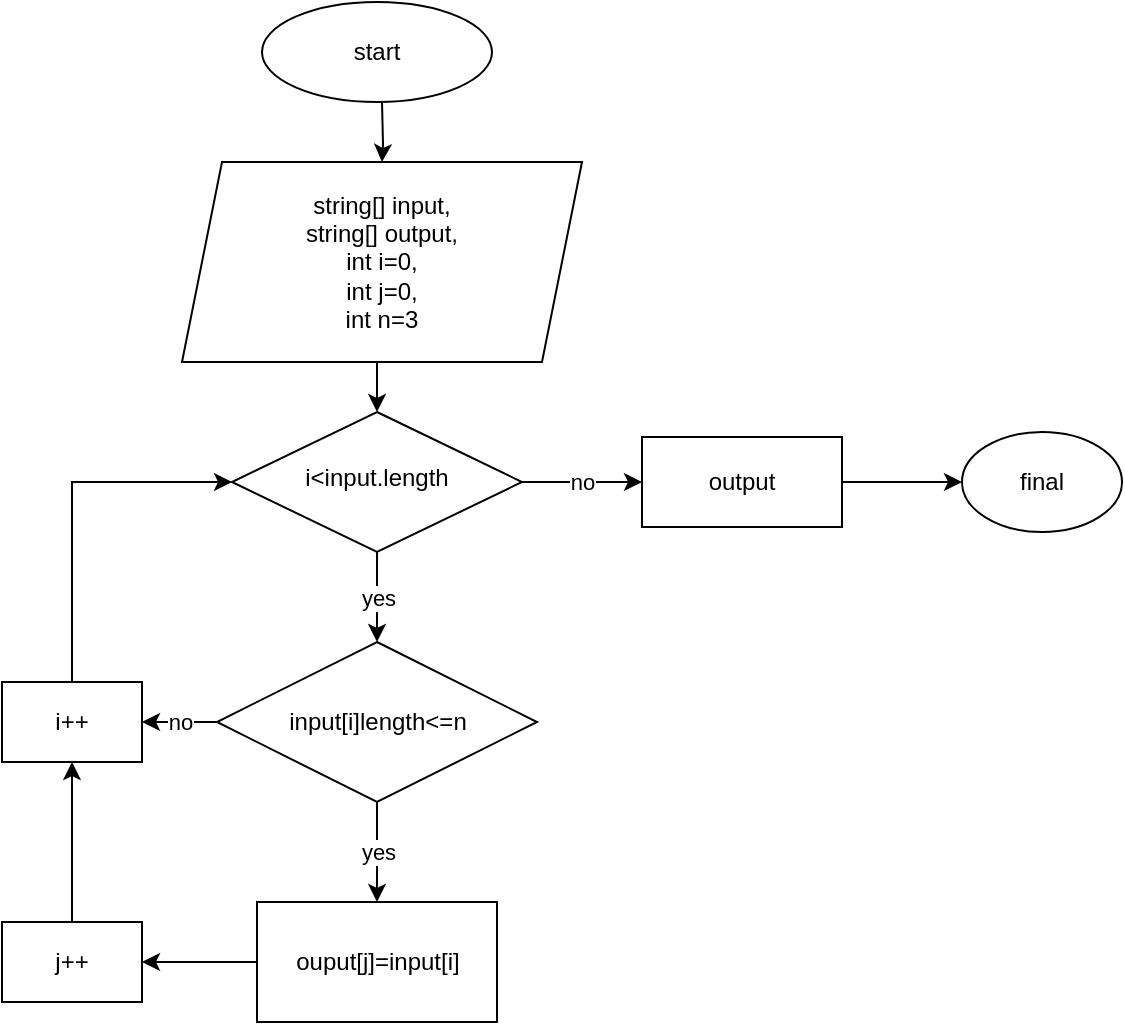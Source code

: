 <mxfile>
    <diagram id="C5RBs43oDa-KdzZeNtuy" name="Page-1">
        <mxGraphModel dx="564" dy="174" grid="1" gridSize="10" guides="1" tooltips="1" connect="1" arrows="1" fold="1" page="1" pageScale="1" pageWidth="827" pageHeight="1169" math="0" shadow="0">
            <root>
                <mxCell id="WIyWlLk6GJQsqaUBKTNV-0"/>
                <mxCell id="WIyWlLk6GJQsqaUBKTNV-1" parent="WIyWlLk6GJQsqaUBKTNV-0"/>
                <mxCell id="kpmRjgLaAA5xpJmhZt6U-2" value="" style="edgeStyle=orthogonalEdgeStyle;rounded=0;orthogonalLoop=1;jettySize=auto;html=1;" parent="WIyWlLk6GJQsqaUBKTNV-1" target="kpmRjgLaAA5xpJmhZt6U-0" edge="1">
                    <mxGeometry relative="1" as="geometry">
                        <mxPoint x="220" y="120" as="sourcePoint"/>
                    </mxGeometry>
                </mxCell>
                <mxCell id="kpmRjgLaAA5xpJmhZt6U-9" value="yes&lt;br&gt;" style="edgeStyle=orthogonalEdgeStyle;rounded=0;orthogonalLoop=1;jettySize=auto;html=1;" parent="WIyWlLk6GJQsqaUBKTNV-1" source="WIyWlLk6GJQsqaUBKTNV-10" target="kpmRjgLaAA5xpJmhZt6U-7" edge="1">
                    <mxGeometry relative="1" as="geometry"/>
                </mxCell>
                <mxCell id="kpmRjgLaAA5xpJmhZt6U-10" value="no" style="edgeStyle=orthogonalEdgeStyle;rounded=0;orthogonalLoop=1;jettySize=auto;html=1;entryX=0;entryY=0.5;entryDx=0;entryDy=0;" parent="WIyWlLk6GJQsqaUBKTNV-1" source="WIyWlLk6GJQsqaUBKTNV-10" target="kpmRjgLaAA5xpJmhZt6U-19" edge="1">
                    <mxGeometry relative="1" as="geometry">
                        <mxPoint x="340" y="310" as="targetPoint"/>
                    </mxGeometry>
                </mxCell>
                <mxCell id="WIyWlLk6GJQsqaUBKTNV-10" value="i&amp;lt;input.length" style="rhombus;whiteSpace=wrap;html=1;shadow=0;fontFamily=Helvetica;fontSize=12;align=center;strokeWidth=1;spacing=6;spacingTop=-4;" parent="WIyWlLk6GJQsqaUBKTNV-1" vertex="1">
                    <mxGeometry x="145" y="275" width="145" height="70" as="geometry"/>
                </mxCell>
                <mxCell id="kpmRjgLaAA5xpJmhZt6U-4" value="" style="edgeStyle=orthogonalEdgeStyle;rounded=0;orthogonalLoop=1;jettySize=auto;html=1;exitX=1;exitY=0.5;exitDx=0;exitDy=0;" parent="WIyWlLk6GJQsqaUBKTNV-1" source="kpmRjgLaAA5xpJmhZt6U-19" edge="1">
                    <mxGeometry relative="1" as="geometry">
                        <mxPoint x="460" y="310" as="sourcePoint"/>
                        <mxPoint x="510" y="310" as="targetPoint"/>
                        <Array as="points"/>
                    </mxGeometry>
                </mxCell>
                <mxCell id="kpmRjgLaAA5xpJmhZt6U-1" style="edgeStyle=orthogonalEdgeStyle;rounded=0;orthogonalLoop=1;jettySize=auto;html=1;exitX=0.5;exitY=1;exitDx=0;exitDy=0;entryX=0.5;entryY=0;entryDx=0;entryDy=0;" parent="WIyWlLk6GJQsqaUBKTNV-1" source="kpmRjgLaAA5xpJmhZt6U-0" target="WIyWlLk6GJQsqaUBKTNV-10" edge="1">
                    <mxGeometry relative="1" as="geometry"/>
                </mxCell>
                <mxCell id="kpmRjgLaAA5xpJmhZt6U-0" value="string[] input,&lt;br&gt;string[] output,&lt;br&gt;int i=0,&lt;br&gt;int j=0,&lt;br&gt;int n=3" style="shape=parallelogram;perimeter=parallelogramPerimeter;whiteSpace=wrap;html=1;fixedSize=1;" parent="WIyWlLk6GJQsqaUBKTNV-1" vertex="1">
                    <mxGeometry x="120" y="150" width="200" height="100" as="geometry"/>
                </mxCell>
                <mxCell id="kpmRjgLaAA5xpJmhZt6U-5" value="final" style="ellipse;whiteSpace=wrap;html=1;" parent="WIyWlLk6GJQsqaUBKTNV-1" vertex="1">
                    <mxGeometry x="510" y="285" width="80" height="50" as="geometry"/>
                </mxCell>
                <mxCell id="kpmRjgLaAA5xpJmhZt6U-6" value="start" style="ellipse;whiteSpace=wrap;html=1;" parent="WIyWlLk6GJQsqaUBKTNV-1" vertex="1">
                    <mxGeometry x="160" y="70" width="115" height="50" as="geometry"/>
                </mxCell>
                <mxCell id="kpmRjgLaAA5xpJmhZt6U-11" value="yes" style="edgeStyle=orthogonalEdgeStyle;rounded=0;orthogonalLoop=1;jettySize=auto;html=1;entryX=0.5;entryY=0;entryDx=0;entryDy=0;" parent="WIyWlLk6GJQsqaUBKTNV-1" source="kpmRjgLaAA5xpJmhZt6U-7" target="kpmRjgLaAA5xpJmhZt6U-12" edge="1">
                    <mxGeometry relative="1" as="geometry">
                        <mxPoint x="218" y="500" as="targetPoint"/>
                    </mxGeometry>
                </mxCell>
                <mxCell id="kpmRjgLaAA5xpJmhZt6U-16" value="no" style="edgeStyle=orthogonalEdgeStyle;rounded=0;orthogonalLoop=1;jettySize=auto;html=1;" parent="WIyWlLk6GJQsqaUBKTNV-1" source="kpmRjgLaAA5xpJmhZt6U-7" target="kpmRjgLaAA5xpJmhZt6U-15" edge="1">
                    <mxGeometry relative="1" as="geometry">
                        <Array as="points">
                            <mxPoint x="130" y="430"/>
                            <mxPoint x="130" y="430"/>
                        </Array>
                    </mxGeometry>
                </mxCell>
                <mxCell id="kpmRjgLaAA5xpJmhZt6U-7" value="input[i]length&amp;lt;=n" style="rhombus;whiteSpace=wrap;html=1;" parent="WIyWlLk6GJQsqaUBKTNV-1" vertex="1">
                    <mxGeometry x="137.5" y="390" width="160" height="80" as="geometry"/>
                </mxCell>
                <mxCell id="kpmRjgLaAA5xpJmhZt6U-14" value="" style="edgeStyle=orthogonalEdgeStyle;rounded=0;orthogonalLoop=1;jettySize=auto;html=1;" parent="WIyWlLk6GJQsqaUBKTNV-1" source="kpmRjgLaAA5xpJmhZt6U-12" target="kpmRjgLaAA5xpJmhZt6U-13" edge="1">
                    <mxGeometry relative="1" as="geometry"/>
                </mxCell>
                <mxCell id="kpmRjgLaAA5xpJmhZt6U-12" value="ouput[j]=input[i]" style="rounded=0;whiteSpace=wrap;html=1;" parent="WIyWlLk6GJQsqaUBKTNV-1" vertex="1">
                    <mxGeometry x="157.5" y="520" width="120" height="60" as="geometry"/>
                </mxCell>
                <mxCell id="kpmRjgLaAA5xpJmhZt6U-17" value="" style="edgeStyle=orthogonalEdgeStyle;rounded=0;orthogonalLoop=1;jettySize=auto;html=1;" parent="WIyWlLk6GJQsqaUBKTNV-1" source="kpmRjgLaAA5xpJmhZt6U-13" target="kpmRjgLaAA5xpJmhZt6U-15" edge="1">
                    <mxGeometry relative="1" as="geometry"/>
                </mxCell>
                <mxCell id="kpmRjgLaAA5xpJmhZt6U-13" value="j++" style="rounded=0;whiteSpace=wrap;html=1;" parent="WIyWlLk6GJQsqaUBKTNV-1" vertex="1">
                    <mxGeometry x="30" y="530" width="70" height="40" as="geometry"/>
                </mxCell>
                <mxCell id="kpmRjgLaAA5xpJmhZt6U-18" style="edgeStyle=orthogonalEdgeStyle;rounded=0;orthogonalLoop=1;jettySize=auto;html=1;exitX=0.5;exitY=0;exitDx=0;exitDy=0;entryX=0;entryY=0.5;entryDx=0;entryDy=0;" parent="WIyWlLk6GJQsqaUBKTNV-1" source="kpmRjgLaAA5xpJmhZt6U-15" target="WIyWlLk6GJQsqaUBKTNV-10" edge="1">
                    <mxGeometry relative="1" as="geometry"/>
                </mxCell>
                <mxCell id="kpmRjgLaAA5xpJmhZt6U-15" value="i++" style="rounded=0;whiteSpace=wrap;html=1;" parent="WIyWlLk6GJQsqaUBKTNV-1" vertex="1">
                    <mxGeometry x="30" y="410" width="70" height="40" as="geometry"/>
                </mxCell>
                <mxCell id="kpmRjgLaAA5xpJmhZt6U-19" value="output" style="rounded=0;whiteSpace=wrap;html=1;" parent="WIyWlLk6GJQsqaUBKTNV-1" vertex="1">
                    <mxGeometry x="350" y="287.5" width="100" height="45" as="geometry"/>
                </mxCell>
            </root>
        </mxGraphModel>
    </diagram>
</mxfile>
